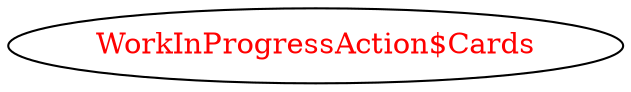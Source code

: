 digraph dependencyGraph {
 concentrate=true;
 ranksep="2.0";
 rankdir="LR"; 
 splines="ortho";
"WorkInProgressAction$Cards" [fontcolor="red"];
}